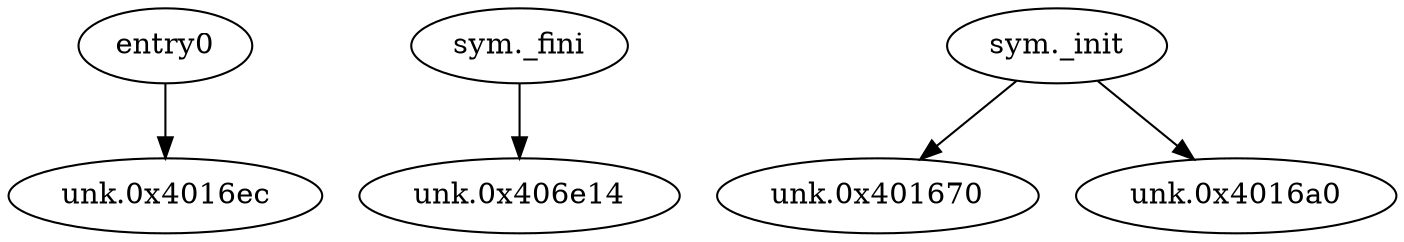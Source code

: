 digraph code {
  "0x004016e0" [label="entry0"];
  "0x004016e0" -> "0x004016ec";
  "0x004016ec" [label="unk.0x4016ec"];
  "0x00406df0" [label="sym._fini"];
  "0x00406df0" -> "0x00406e14";
  "0x00406e14" [label="unk.0x406e14"];
  "0x0040164c" [label="sym._init"];
  "0x0040164c" -> "0x00401670";
  "0x00401670" [label="unk.0x401670"];
  "0x0040164c" -> "0x004016a0";
  "0x004016a0" [label="unk.0x4016a0"];
}